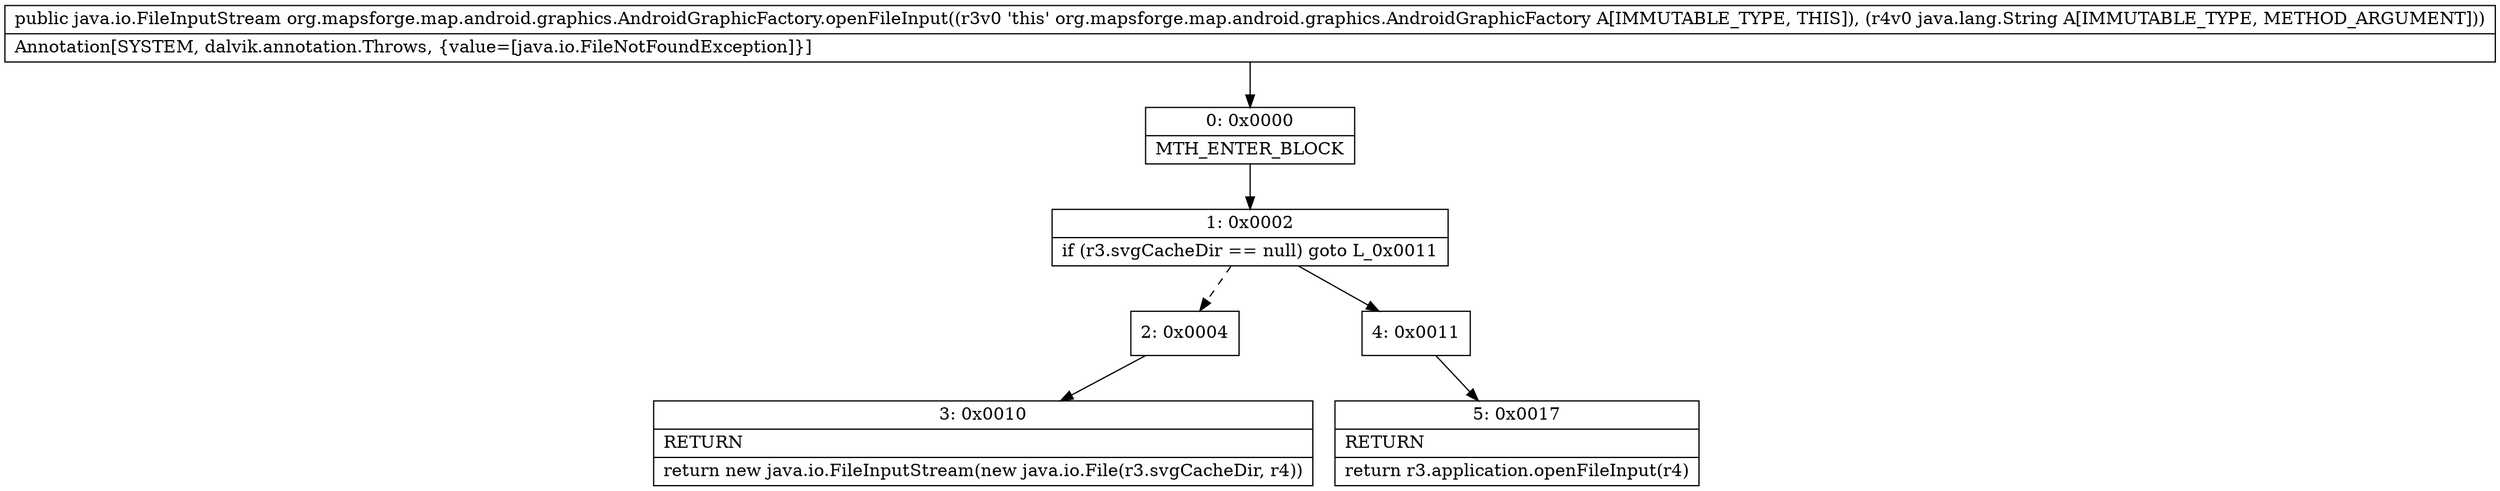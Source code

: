 digraph "CFG fororg.mapsforge.map.android.graphics.AndroidGraphicFactory.openFileInput(Ljava\/lang\/String;)Ljava\/io\/FileInputStream;" {
Node_0 [shape=record,label="{0\:\ 0x0000|MTH_ENTER_BLOCK\l}"];
Node_1 [shape=record,label="{1\:\ 0x0002|if (r3.svgCacheDir == null) goto L_0x0011\l}"];
Node_2 [shape=record,label="{2\:\ 0x0004}"];
Node_3 [shape=record,label="{3\:\ 0x0010|RETURN\l|return new java.io.FileInputStream(new java.io.File(r3.svgCacheDir, r4))\l}"];
Node_4 [shape=record,label="{4\:\ 0x0011}"];
Node_5 [shape=record,label="{5\:\ 0x0017|RETURN\l|return r3.application.openFileInput(r4)\l}"];
MethodNode[shape=record,label="{public java.io.FileInputStream org.mapsforge.map.android.graphics.AndroidGraphicFactory.openFileInput((r3v0 'this' org.mapsforge.map.android.graphics.AndroidGraphicFactory A[IMMUTABLE_TYPE, THIS]), (r4v0 java.lang.String A[IMMUTABLE_TYPE, METHOD_ARGUMENT]))  | Annotation[SYSTEM, dalvik.annotation.Throws, \{value=[java.io.FileNotFoundException]\}]\l}"];
MethodNode -> Node_0;
Node_0 -> Node_1;
Node_1 -> Node_2[style=dashed];
Node_1 -> Node_4;
Node_2 -> Node_3;
Node_4 -> Node_5;
}

